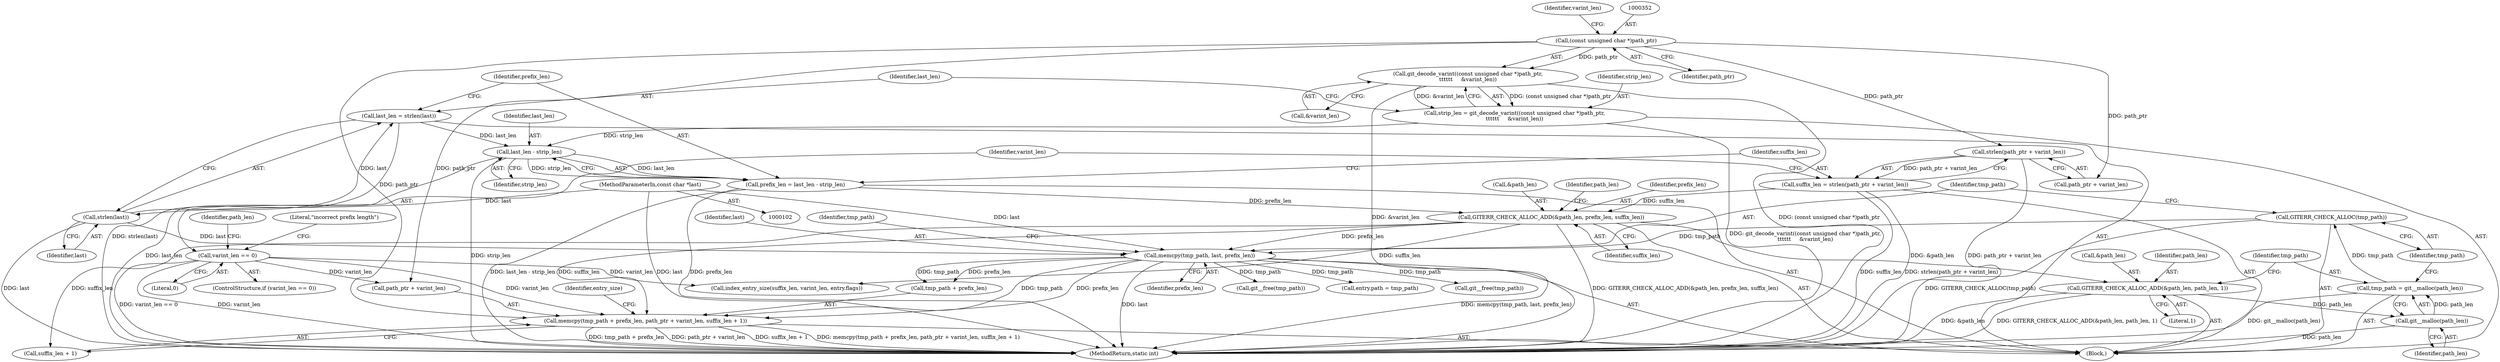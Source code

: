 digraph "0_libgit2_3207ddb0103543da8ad2139ec6539f590f9900c1@API" {
"1000402" [label="(Call,memcpy(tmp_path + prefix_len, path_ptr + varint_len, suffix_len + 1))"];
"1000398" [label="(Call,memcpy(tmp_path, last, prefix_len))"];
"1000396" [label="(Call,GITERR_CHECK_ALLOC(tmp_path))"];
"1000392" [label="(Call,tmp_path = git__malloc(path_len))"];
"1000394" [label="(Call,git__malloc(path_len))"];
"1000387" [label="(Call,GITERR_CHECK_ALLOC_ADD(&path_len, path_len, 1))"];
"1000382" [label="(Call,GITERR_CHECK_ALLOC_ADD(&path_len, prefix_len, suffix_len))"];
"1000362" [label="(Call,prefix_len = last_len - strip_len)"];
"1000364" [label="(Call,last_len - strip_len)"];
"1000357" [label="(Call,last_len = strlen(last))"];
"1000359" [label="(Call,strlen(last))"];
"1000108" [label="(MethodParameterIn,const char *last)"];
"1000348" [label="(Call,strip_len = git_decode_varint((const unsigned char *)path_ptr,\n\t\t\t\t\t\t     &varint_len))"];
"1000350" [label="(Call,git_decode_varint((const unsigned char *)path_ptr,\n\t\t\t\t\t\t     &varint_len))"];
"1000351" [label="(Call,(const unsigned char *)path_ptr)"];
"1000368" [label="(Call,suffix_len = strlen(path_ptr + varint_len))"];
"1000370" [label="(Call,strlen(path_ptr + varint_len))"];
"1000376" [label="(Call,varint_len == 0)"];
"1000391" [label="(Literal,1)"];
"1000378" [label="(Literal,0)"];
"1000368" [label="(Call,suffix_len = strlen(path_ptr + varint_len))"];
"1000365" [label="(Identifier,last_len)"];
"1000348" [label="(Call,strip_len = git_decode_varint((const unsigned char *)path_ptr,\n\t\t\t\t\t\t     &varint_len))"];
"1000351" [label="(Call,(const unsigned char *)path_ptr)"];
"1000384" [label="(Identifier,path_len)"];
"1000402" [label="(Call,memcpy(tmp_path + prefix_len, path_ptr + varint_len, suffix_len + 1))"];
"1000386" [label="(Identifier,suffix_len)"];
"1000450" [label="(Call,git__free(tmp_path))"];
"1000396" [label="(Call,GITERR_CHECK_ALLOC(tmp_path))"];
"1000400" [label="(Identifier,last)"];
"1000399" [label="(Identifier,tmp_path)"];
"1000358" [label="(Identifier,last_len)"];
"1000355" [label="(Identifier,varint_len)"];
"1000369" [label="(Identifier,suffix_len)"];
"1000108" [label="(MethodParameterIn,const char *last)"];
"1000354" [label="(Call,&varint_len)"];
"1000404" [label="(Identifier,tmp_path)"];
"1000383" [label="(Call,&path_len)"];
"1000463" [label="(MethodReturn,static int)"];
"1000382" [label="(Call,GITERR_CHECK_ALLOC_ADD(&path_len, prefix_len, suffix_len))"];
"1000359" [label="(Call,strlen(last))"];
"1000362" [label="(Call,prefix_len = last_len - strip_len)"];
"1000375" [label="(ControlStructure,if (varint_len == 0))"];
"1000409" [label="(Call,suffix_len + 1)"];
"1000395" [label="(Identifier,path_len)"];
"1000353" [label="(Identifier,path_ptr)"];
"1000389" [label="(Identifier,path_len)"];
"1000401" [label="(Identifier,prefix_len)"];
"1000392" [label="(Call,tmp_path = git__malloc(path_len))"];
"1000398" [label="(Call,memcpy(tmp_path, last, prefix_len))"];
"1000363" [label="(Identifier,prefix_len)"];
"1000406" [label="(Call,path_ptr + varint_len)"];
"1000366" [label="(Identifier,strip_len)"];
"1000360" [label="(Identifier,last)"];
"1000357" [label="(Call,last_len = strlen(last))"];
"1000455" [label="(Call,git__free(tmp_path))"];
"1000387" [label="(Call,GITERR_CHECK_ALLOC_ADD(&path_len, path_len, 1))"];
"1000390" [label="(Identifier,path_len)"];
"1000397" [label="(Identifier,tmp_path)"];
"1000364" [label="(Call,last_len - strip_len)"];
"1000370" [label="(Call,strlen(path_ptr + varint_len))"];
"1000413" [label="(Identifier,entry_size)"];
"1000345" [label="(Block,)"];
"1000388" [label="(Call,&path_len)"];
"1000350" [label="(Call,git_decode_varint((const unsigned char *)path_ptr,\n\t\t\t\t\t\t     &varint_len))"];
"1000349" [label="(Identifier,strip_len)"];
"1000394" [label="(Call,git__malloc(path_len))"];
"1000381" [label="(Literal,\"incorrect prefix length\")"];
"1000371" [label="(Call,path_ptr + varint_len)"];
"1000414" [label="(Call,index_entry_size(suffix_len, varint_len, entry.flags))"];
"1000393" [label="(Identifier,tmp_path)"];
"1000403" [label="(Call,tmp_path + prefix_len)"];
"1000377" [label="(Identifier,varint_len)"];
"1000420" [label="(Call,entry.path = tmp_path)"];
"1000376" [label="(Call,varint_len == 0)"];
"1000385" [label="(Identifier,prefix_len)"];
"1000402" -> "1000345"  [label="AST: "];
"1000402" -> "1000409"  [label="CFG: "];
"1000403" -> "1000402"  [label="AST: "];
"1000406" -> "1000402"  [label="AST: "];
"1000409" -> "1000402"  [label="AST: "];
"1000413" -> "1000402"  [label="CFG: "];
"1000402" -> "1000463"  [label="DDG: suffix_len + 1"];
"1000402" -> "1000463"  [label="DDG: memcpy(tmp_path + prefix_len, path_ptr + varint_len, suffix_len + 1)"];
"1000402" -> "1000463"  [label="DDG: tmp_path + prefix_len"];
"1000402" -> "1000463"  [label="DDG: path_ptr + varint_len"];
"1000398" -> "1000402"  [label="DDG: tmp_path"];
"1000398" -> "1000402"  [label="DDG: prefix_len"];
"1000351" -> "1000402"  [label="DDG: path_ptr"];
"1000376" -> "1000402"  [label="DDG: varint_len"];
"1000382" -> "1000402"  [label="DDG: suffix_len"];
"1000398" -> "1000345"  [label="AST: "];
"1000398" -> "1000401"  [label="CFG: "];
"1000399" -> "1000398"  [label="AST: "];
"1000400" -> "1000398"  [label="AST: "];
"1000401" -> "1000398"  [label="AST: "];
"1000404" -> "1000398"  [label="CFG: "];
"1000398" -> "1000463"  [label="DDG: memcpy(tmp_path, last, prefix_len)"];
"1000398" -> "1000463"  [label="DDG: last"];
"1000396" -> "1000398"  [label="DDG: tmp_path"];
"1000359" -> "1000398"  [label="DDG: last"];
"1000108" -> "1000398"  [label="DDG: last"];
"1000382" -> "1000398"  [label="DDG: prefix_len"];
"1000398" -> "1000403"  [label="DDG: tmp_path"];
"1000398" -> "1000403"  [label="DDG: prefix_len"];
"1000398" -> "1000420"  [label="DDG: tmp_path"];
"1000398" -> "1000450"  [label="DDG: tmp_path"];
"1000398" -> "1000455"  [label="DDG: tmp_path"];
"1000396" -> "1000345"  [label="AST: "];
"1000396" -> "1000397"  [label="CFG: "];
"1000397" -> "1000396"  [label="AST: "];
"1000399" -> "1000396"  [label="CFG: "];
"1000396" -> "1000463"  [label="DDG: GITERR_CHECK_ALLOC(tmp_path)"];
"1000392" -> "1000396"  [label="DDG: tmp_path"];
"1000392" -> "1000345"  [label="AST: "];
"1000392" -> "1000394"  [label="CFG: "];
"1000393" -> "1000392"  [label="AST: "];
"1000394" -> "1000392"  [label="AST: "];
"1000397" -> "1000392"  [label="CFG: "];
"1000392" -> "1000463"  [label="DDG: git__malloc(path_len)"];
"1000394" -> "1000392"  [label="DDG: path_len"];
"1000394" -> "1000395"  [label="CFG: "];
"1000395" -> "1000394"  [label="AST: "];
"1000394" -> "1000463"  [label="DDG: path_len"];
"1000387" -> "1000394"  [label="DDG: path_len"];
"1000387" -> "1000345"  [label="AST: "];
"1000387" -> "1000391"  [label="CFG: "];
"1000388" -> "1000387"  [label="AST: "];
"1000390" -> "1000387"  [label="AST: "];
"1000391" -> "1000387"  [label="AST: "];
"1000393" -> "1000387"  [label="CFG: "];
"1000387" -> "1000463"  [label="DDG: &path_len"];
"1000387" -> "1000463"  [label="DDG: GITERR_CHECK_ALLOC_ADD(&path_len, path_len, 1)"];
"1000382" -> "1000387"  [label="DDG: &path_len"];
"1000382" -> "1000345"  [label="AST: "];
"1000382" -> "1000386"  [label="CFG: "];
"1000383" -> "1000382"  [label="AST: "];
"1000385" -> "1000382"  [label="AST: "];
"1000386" -> "1000382"  [label="AST: "];
"1000389" -> "1000382"  [label="CFG: "];
"1000382" -> "1000463"  [label="DDG: GITERR_CHECK_ALLOC_ADD(&path_len, prefix_len, suffix_len)"];
"1000362" -> "1000382"  [label="DDG: prefix_len"];
"1000368" -> "1000382"  [label="DDG: suffix_len"];
"1000382" -> "1000409"  [label="DDG: suffix_len"];
"1000382" -> "1000414"  [label="DDG: suffix_len"];
"1000362" -> "1000345"  [label="AST: "];
"1000362" -> "1000364"  [label="CFG: "];
"1000363" -> "1000362"  [label="AST: "];
"1000364" -> "1000362"  [label="AST: "];
"1000369" -> "1000362"  [label="CFG: "];
"1000362" -> "1000463"  [label="DDG: last_len - strip_len"];
"1000362" -> "1000463"  [label="DDG: prefix_len"];
"1000364" -> "1000362"  [label="DDG: last_len"];
"1000364" -> "1000362"  [label="DDG: strip_len"];
"1000364" -> "1000366"  [label="CFG: "];
"1000365" -> "1000364"  [label="AST: "];
"1000366" -> "1000364"  [label="AST: "];
"1000364" -> "1000463"  [label="DDG: last_len"];
"1000364" -> "1000463"  [label="DDG: strip_len"];
"1000357" -> "1000364"  [label="DDG: last_len"];
"1000348" -> "1000364"  [label="DDG: strip_len"];
"1000357" -> "1000345"  [label="AST: "];
"1000357" -> "1000359"  [label="CFG: "];
"1000358" -> "1000357"  [label="AST: "];
"1000359" -> "1000357"  [label="AST: "];
"1000363" -> "1000357"  [label="CFG: "];
"1000357" -> "1000463"  [label="DDG: strlen(last)"];
"1000359" -> "1000357"  [label="DDG: last"];
"1000359" -> "1000360"  [label="CFG: "];
"1000360" -> "1000359"  [label="AST: "];
"1000359" -> "1000463"  [label="DDG: last"];
"1000108" -> "1000359"  [label="DDG: last"];
"1000108" -> "1000102"  [label="AST: "];
"1000108" -> "1000463"  [label="DDG: last"];
"1000348" -> "1000345"  [label="AST: "];
"1000348" -> "1000350"  [label="CFG: "];
"1000349" -> "1000348"  [label="AST: "];
"1000350" -> "1000348"  [label="AST: "];
"1000358" -> "1000348"  [label="CFG: "];
"1000348" -> "1000463"  [label="DDG: git_decode_varint((const unsigned char *)path_ptr,\n\t\t\t\t\t\t     &varint_len)"];
"1000350" -> "1000348"  [label="DDG: (const unsigned char *)path_ptr"];
"1000350" -> "1000348"  [label="DDG: &varint_len"];
"1000350" -> "1000354"  [label="CFG: "];
"1000351" -> "1000350"  [label="AST: "];
"1000354" -> "1000350"  [label="AST: "];
"1000350" -> "1000463"  [label="DDG: (const unsigned char *)path_ptr"];
"1000350" -> "1000463"  [label="DDG: &varint_len"];
"1000351" -> "1000350"  [label="DDG: path_ptr"];
"1000351" -> "1000353"  [label="CFG: "];
"1000352" -> "1000351"  [label="AST: "];
"1000353" -> "1000351"  [label="AST: "];
"1000355" -> "1000351"  [label="CFG: "];
"1000351" -> "1000370"  [label="DDG: path_ptr"];
"1000351" -> "1000371"  [label="DDG: path_ptr"];
"1000351" -> "1000406"  [label="DDG: path_ptr"];
"1000368" -> "1000345"  [label="AST: "];
"1000368" -> "1000370"  [label="CFG: "];
"1000369" -> "1000368"  [label="AST: "];
"1000370" -> "1000368"  [label="AST: "];
"1000377" -> "1000368"  [label="CFG: "];
"1000368" -> "1000463"  [label="DDG: suffix_len"];
"1000368" -> "1000463"  [label="DDG: strlen(path_ptr + varint_len)"];
"1000370" -> "1000368"  [label="DDG: path_ptr + varint_len"];
"1000370" -> "1000371"  [label="CFG: "];
"1000371" -> "1000370"  [label="AST: "];
"1000370" -> "1000463"  [label="DDG: path_ptr + varint_len"];
"1000376" -> "1000375"  [label="AST: "];
"1000376" -> "1000378"  [label="CFG: "];
"1000377" -> "1000376"  [label="AST: "];
"1000378" -> "1000376"  [label="AST: "];
"1000381" -> "1000376"  [label="CFG: "];
"1000384" -> "1000376"  [label="CFG: "];
"1000376" -> "1000463"  [label="DDG: varint_len == 0"];
"1000376" -> "1000463"  [label="DDG: varint_len"];
"1000376" -> "1000406"  [label="DDG: varint_len"];
"1000376" -> "1000414"  [label="DDG: varint_len"];
}
